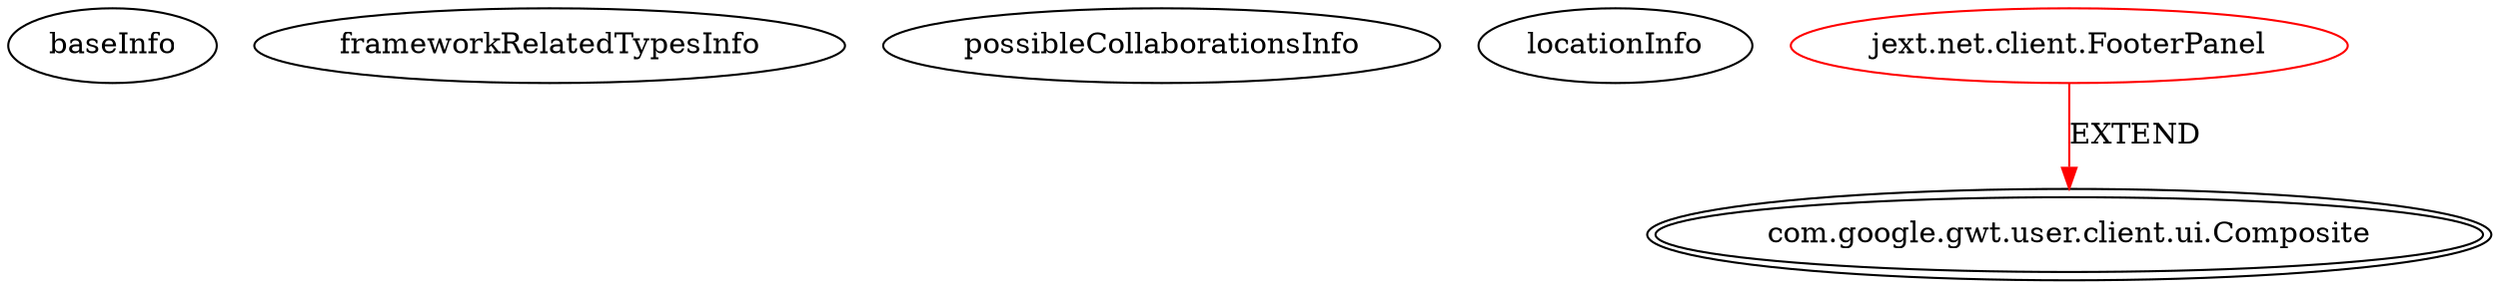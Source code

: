 digraph {
baseInfo[graphId=4324,category="extension_graph",isAnonymous=false,possibleRelation=false]
frameworkRelatedTypesInfo[0="com.google.gwt.user.client.ui.Composite"]
possibleCollaborationsInfo[]
locationInfo[projectName="puxapuak-jext",filePath="/puxapuak-jext/jext-master/jext/src/jext/net/client/FooterPanel.java",contextSignature="FooterPanel",graphId="4324"]
0[label="jext.net.client.FooterPanel",vertexType="ROOT_CLIENT_CLASS_DECLARATION",isFrameworkType=false,color=red]
1[label="com.google.gwt.user.client.ui.Composite",vertexType="FRAMEWORK_CLASS_TYPE",isFrameworkType=true,peripheries=2]
0->1[label="EXTEND",color=red]
}
